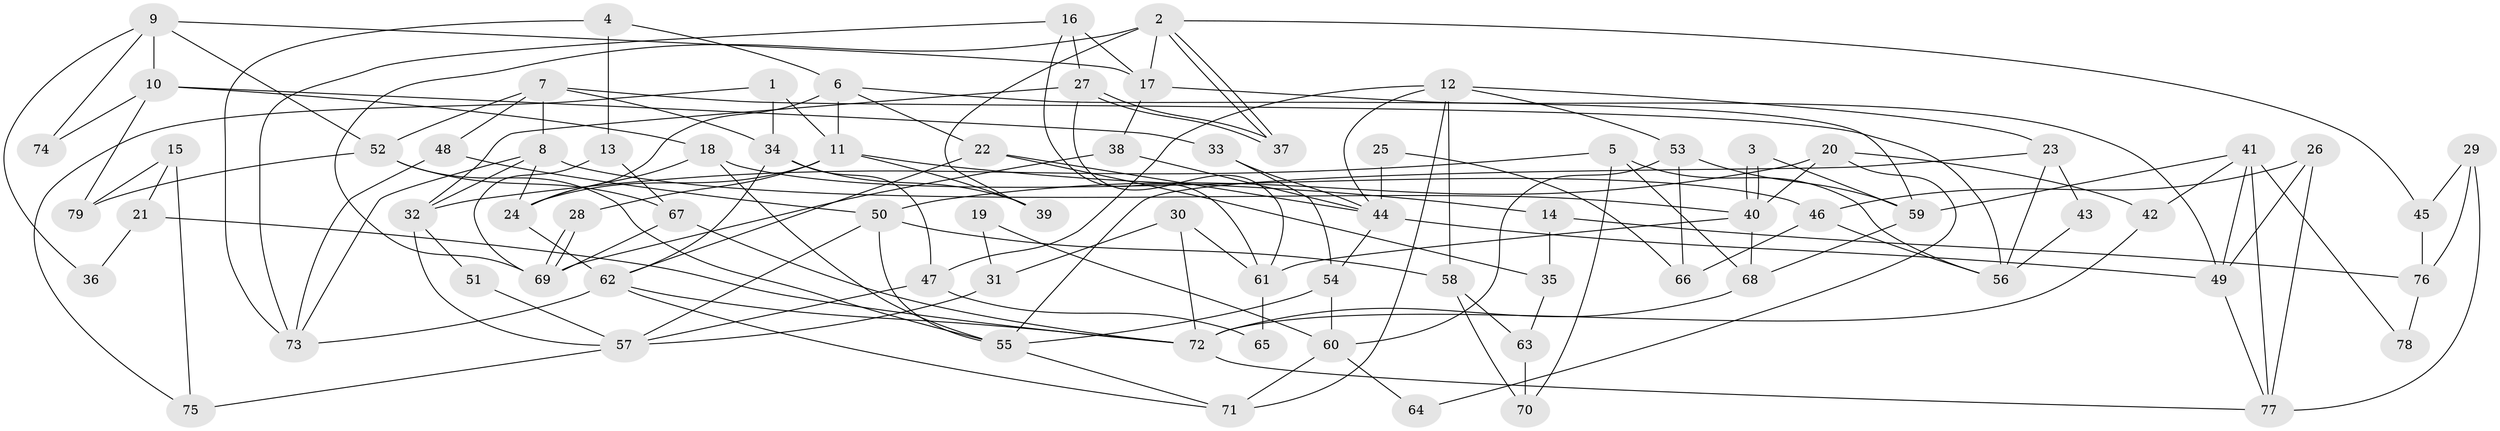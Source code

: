 // Generated by graph-tools (version 1.1) at 2025/14/03/09/25 04:14:56]
// undirected, 79 vertices, 158 edges
graph export_dot {
graph [start="1"]
  node [color=gray90,style=filled];
  1;
  2;
  3;
  4;
  5;
  6;
  7;
  8;
  9;
  10;
  11;
  12;
  13;
  14;
  15;
  16;
  17;
  18;
  19;
  20;
  21;
  22;
  23;
  24;
  25;
  26;
  27;
  28;
  29;
  30;
  31;
  32;
  33;
  34;
  35;
  36;
  37;
  38;
  39;
  40;
  41;
  42;
  43;
  44;
  45;
  46;
  47;
  48;
  49;
  50;
  51;
  52;
  53;
  54;
  55;
  56;
  57;
  58;
  59;
  60;
  61;
  62;
  63;
  64;
  65;
  66;
  67;
  68;
  69;
  70;
  71;
  72;
  73;
  74;
  75;
  76;
  77;
  78;
  79;
  1 -- 11;
  1 -- 34;
  1 -- 75;
  2 -- 69;
  2 -- 37;
  2 -- 37;
  2 -- 17;
  2 -- 39;
  2 -- 45;
  3 -- 59;
  3 -- 40;
  3 -- 40;
  4 -- 6;
  4 -- 13;
  4 -- 73;
  5 -- 32;
  5 -- 68;
  5 -- 56;
  5 -- 70;
  6 -- 22;
  6 -- 24;
  6 -- 11;
  6 -- 59;
  7 -- 52;
  7 -- 56;
  7 -- 8;
  7 -- 34;
  7 -- 48;
  8 -- 24;
  8 -- 32;
  8 -- 40;
  8 -- 73;
  9 -- 52;
  9 -- 17;
  9 -- 10;
  9 -- 36;
  9 -- 74;
  10 -- 18;
  10 -- 33;
  10 -- 74;
  10 -- 79;
  11 -- 39;
  11 -- 14;
  11 -- 24;
  11 -- 28;
  12 -- 44;
  12 -- 23;
  12 -- 47;
  12 -- 53;
  12 -- 58;
  12 -- 71;
  13 -- 69;
  13 -- 67;
  14 -- 35;
  14 -- 76;
  15 -- 75;
  15 -- 79;
  15 -- 21;
  16 -- 61;
  16 -- 73;
  16 -- 17;
  16 -- 27;
  17 -- 38;
  17 -- 49;
  18 -- 55;
  18 -- 24;
  18 -- 46;
  19 -- 60;
  19 -- 31;
  20 -- 50;
  20 -- 40;
  20 -- 42;
  20 -- 64;
  21 -- 72;
  21 -- 36;
  22 -- 44;
  22 -- 62;
  22 -- 35;
  23 -- 56;
  23 -- 55;
  23 -- 43;
  24 -- 62;
  25 -- 66;
  25 -- 44;
  26 -- 77;
  26 -- 49;
  26 -- 46;
  27 -- 37;
  27 -- 37;
  27 -- 32;
  27 -- 61;
  28 -- 69;
  28 -- 69;
  29 -- 77;
  29 -- 45;
  29 -- 76;
  30 -- 61;
  30 -- 72;
  30 -- 31;
  31 -- 57;
  32 -- 51;
  32 -- 57;
  33 -- 44;
  33 -- 54;
  34 -- 47;
  34 -- 39;
  34 -- 62;
  35 -- 63;
  38 -- 44;
  38 -- 69;
  40 -- 61;
  40 -- 68;
  41 -- 49;
  41 -- 42;
  41 -- 59;
  41 -- 77;
  41 -- 78;
  42 -- 72;
  43 -- 56;
  44 -- 49;
  44 -- 54;
  45 -- 76;
  46 -- 56;
  46 -- 66;
  47 -- 57;
  47 -- 65;
  48 -- 73;
  48 -- 50;
  49 -- 77;
  50 -- 55;
  50 -- 57;
  50 -- 58;
  51 -- 57;
  52 -- 67;
  52 -- 55;
  52 -- 79;
  53 -- 59;
  53 -- 60;
  53 -- 66;
  54 -- 60;
  54 -- 55;
  55 -- 71;
  57 -- 75;
  58 -- 63;
  58 -- 70;
  59 -- 68;
  60 -- 71;
  60 -- 64;
  61 -- 65;
  62 -- 73;
  62 -- 71;
  62 -- 72;
  63 -- 70;
  67 -- 72;
  67 -- 69;
  68 -- 72;
  72 -- 77;
  76 -- 78;
}
